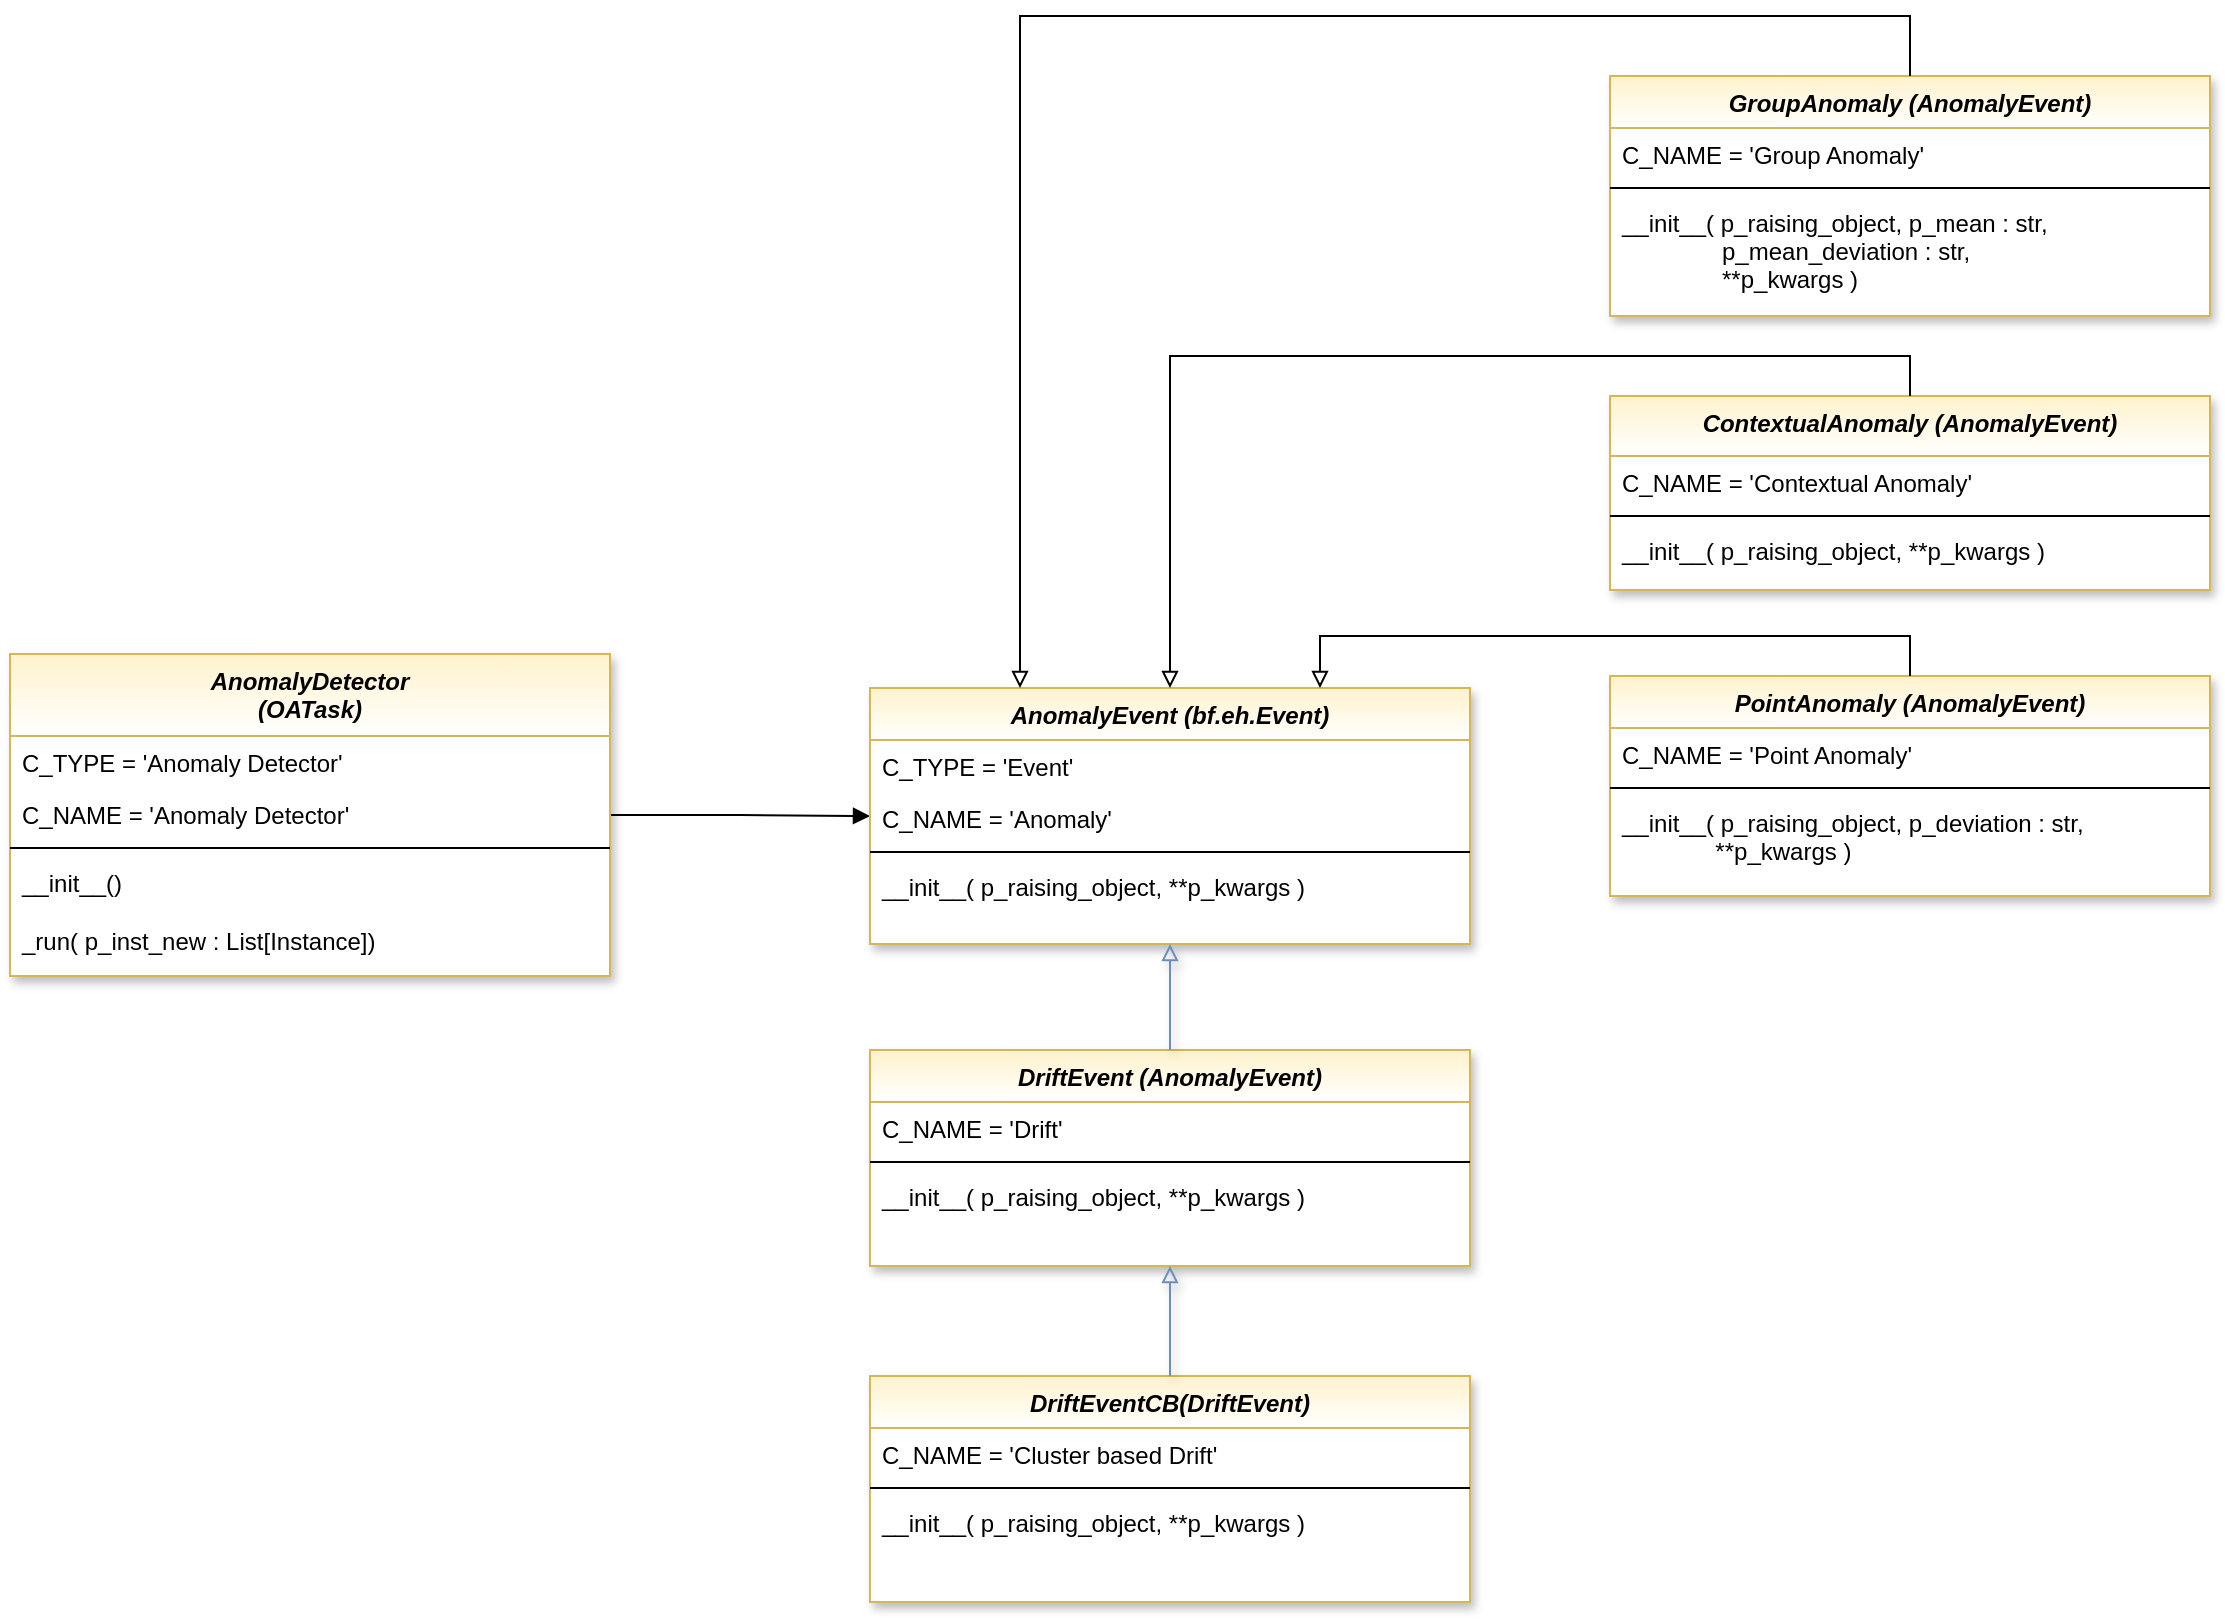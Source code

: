 <mxfile version="21.2.1" type="device">
  <diagram name="Page-1" id="wOZQiYUK6dFvQU5VIt_m">
    <mxGraphModel dx="1434" dy="844" grid="1" gridSize="10" guides="1" tooltips="1" connect="1" arrows="1" fold="1" page="1" pageScale="1" pageWidth="850" pageHeight="1100" math="0" shadow="0">
      <root>
        <mxCell id="0" />
        <mxCell id="1" parent="0" />
        <mxCell id="qyMslexdIPvZ7T2pLc7d-11" style="edgeStyle=orthogonalEdgeStyle;rounded=0;orthogonalLoop=1;jettySize=auto;html=1;fontColor=#0000CC;endArrow=block;endFill=1;" edge="1" parent="1" source="qyMslexdIPvZ7T2pLc7d-12" target="qyMslexdIPvZ7T2pLc7d-18">
          <mxGeometry relative="1" as="geometry" />
        </mxCell>
        <mxCell id="qyMslexdIPvZ7T2pLc7d-12" value="AnomalyDetector&#xa;(OATask)" style="swimlane;fontStyle=3;align=center;verticalAlign=top;childLayout=stackLayout;horizontal=1;startSize=41;horizontalStack=0;resizeParent=1;resizeLast=0;collapsible=1;marginBottom=0;rounded=0;shadow=1;strokeWidth=1;fillColor=#fff2cc;strokeColor=#d6b656;swimlaneFillColor=#ffffff;gradientColor=#ffffff;" vertex="1" parent="1">
          <mxGeometry x="190" y="419" width="300" height="161" as="geometry">
            <mxRectangle x="230" y="140" width="160" height="26" as="alternateBounds" />
          </mxGeometry>
        </mxCell>
        <mxCell id="qyMslexdIPvZ7T2pLc7d-13" value="C_TYPE = &#39;Anomaly Detector&#39;" style="text;align=left;verticalAlign=top;spacingLeft=4;spacingRight=4;overflow=hidden;rotatable=0;points=[[0,0.5],[1,0.5]];portConstraint=eastwest;fontColor=default;" vertex="1" parent="qyMslexdIPvZ7T2pLc7d-12">
          <mxGeometry y="41" width="300" height="26" as="geometry" />
        </mxCell>
        <mxCell id="qyMslexdIPvZ7T2pLc7d-14" value="C_NAME = &#39;Anomaly Detector&#39;" style="text;align=left;verticalAlign=top;spacingLeft=4;spacingRight=4;overflow=hidden;rotatable=0;points=[[0,0.5],[1,0.5]];portConstraint=eastwest;fontColor=default;" vertex="1" parent="qyMslexdIPvZ7T2pLc7d-12">
          <mxGeometry y="67" width="300" height="26" as="geometry" />
        </mxCell>
        <mxCell id="qyMslexdIPvZ7T2pLc7d-15" value="" style="line;html=1;strokeWidth=1;align=left;verticalAlign=middle;spacingTop=-1;spacingLeft=3;spacingRight=3;rotatable=0;labelPosition=right;points=[];portConstraint=eastwest;" vertex="1" parent="qyMslexdIPvZ7T2pLc7d-12">
          <mxGeometry y="93" width="300" height="8" as="geometry" />
        </mxCell>
        <mxCell id="qyMslexdIPvZ7T2pLc7d-16" value="__init__()" style="text;align=left;verticalAlign=top;spacingLeft=4;spacingRight=4;overflow=hidden;rotatable=0;points=[[0,0.5],[1,0.5]];portConstraint=eastwest;fontColor=default;" vertex="1" parent="qyMslexdIPvZ7T2pLc7d-12">
          <mxGeometry y="101" width="300" height="29" as="geometry" />
        </mxCell>
        <mxCell id="qyMslexdIPvZ7T2pLc7d-17" value="_run( p_inst_new : List[Instance])" style="text;align=left;verticalAlign=top;spacingLeft=4;spacingRight=4;overflow=hidden;rotatable=0;points=[[0,0.5],[1,0.5]];portConstraint=eastwest;shadow=1;" vertex="1" parent="qyMslexdIPvZ7T2pLc7d-12">
          <mxGeometry y="130" width="300" height="30" as="geometry" />
        </mxCell>
        <mxCell id="qyMslexdIPvZ7T2pLc7d-18" value="AnomalyEvent (bf.eh.Event)" style="swimlane;fontStyle=3;align=center;verticalAlign=top;childLayout=stackLayout;horizontal=1;startSize=26;horizontalStack=0;resizeParent=1;resizeLast=0;collapsible=1;marginBottom=0;rounded=0;shadow=1;strokeWidth=1;fillColor=#fff2cc;strokeColor=#d6b656;swimlaneFillColor=#ffffff;gradientColor=#ffffff;" vertex="1" parent="1">
          <mxGeometry x="620" y="436" width="300" height="128" as="geometry">
            <mxRectangle x="230" y="140" width="160" height="26" as="alternateBounds" />
          </mxGeometry>
        </mxCell>
        <mxCell id="qyMslexdIPvZ7T2pLc7d-19" value="C_TYPE = &#39;Event&#39;" style="text;align=left;verticalAlign=top;spacingLeft=4;spacingRight=4;overflow=hidden;rotatable=0;points=[[0,0.5],[1,0.5]];portConstraint=eastwest;fontColor=default;" vertex="1" parent="qyMslexdIPvZ7T2pLc7d-18">
          <mxGeometry y="26" width="300" height="26" as="geometry" />
        </mxCell>
        <mxCell id="qyMslexdIPvZ7T2pLc7d-20" value="C_NAME = &#39;Anomaly&#39;" style="text;align=left;verticalAlign=top;spacingLeft=4;spacingRight=4;overflow=hidden;rotatable=0;points=[[0,0.5],[1,0.5]];portConstraint=eastwest;fontColor=default;" vertex="1" parent="qyMslexdIPvZ7T2pLc7d-18">
          <mxGeometry y="52" width="300" height="26" as="geometry" />
        </mxCell>
        <mxCell id="qyMslexdIPvZ7T2pLc7d-21" value="" style="line;html=1;strokeWidth=1;align=left;verticalAlign=middle;spacingTop=-1;spacingLeft=3;spacingRight=3;rotatable=0;labelPosition=right;points=[];portConstraint=eastwest;" vertex="1" parent="qyMslexdIPvZ7T2pLc7d-18">
          <mxGeometry y="78" width="300" height="8" as="geometry" />
        </mxCell>
        <mxCell id="qyMslexdIPvZ7T2pLc7d-22" value="__init__( p_raising_object, **p_kwargs )" style="text;align=left;verticalAlign=top;spacingLeft=4;spacingRight=4;overflow=hidden;rotatable=0;points=[[0,0.5],[1,0.5]];portConstraint=eastwest;" vertex="1" parent="qyMslexdIPvZ7T2pLc7d-18">
          <mxGeometry y="86" width="300" height="28" as="geometry" />
        </mxCell>
        <mxCell id="qyMslexdIPvZ7T2pLc7d-29" value="PointAnomaly (AnomalyEvent)" style="swimlane;fontStyle=3;align=center;verticalAlign=top;childLayout=stackLayout;horizontal=1;startSize=26;horizontalStack=0;resizeParent=1;resizeLast=0;collapsible=1;marginBottom=0;rounded=0;shadow=1;strokeWidth=1;fillColor=#fff2cc;strokeColor=#d6b656;swimlaneFillColor=#ffffff;gradientColor=#ffffff;" vertex="1" parent="1">
          <mxGeometry x="990" y="430" width="300" height="110" as="geometry">
            <mxRectangle x="230" y="140" width="160" height="26" as="alternateBounds" />
          </mxGeometry>
        </mxCell>
        <mxCell id="qyMslexdIPvZ7T2pLc7d-30" value="C_NAME = &#39;Point Anomaly&#39;" style="text;align=left;verticalAlign=top;spacingLeft=4;spacingRight=4;overflow=hidden;rotatable=0;points=[[0,0.5],[1,0.5]];portConstraint=eastwest;fontColor=default;" vertex="1" parent="qyMslexdIPvZ7T2pLc7d-29">
          <mxGeometry y="26" width="300" height="26" as="geometry" />
        </mxCell>
        <mxCell id="qyMslexdIPvZ7T2pLc7d-31" value="" style="line;html=1;strokeWidth=1;align=left;verticalAlign=middle;spacingTop=-1;spacingLeft=3;spacingRight=3;rotatable=0;labelPosition=right;points=[];portConstraint=eastwest;" vertex="1" parent="qyMslexdIPvZ7T2pLc7d-29">
          <mxGeometry y="52" width="300" height="8" as="geometry" />
        </mxCell>
        <mxCell id="qyMslexdIPvZ7T2pLc7d-32" value="__init__( p_raising_object, p_deviation : str,&#xa;               **p_kwargs )" style="text;align=left;verticalAlign=top;spacingLeft=4;spacingRight=4;overflow=hidden;rotatable=0;points=[[0,0.5],[1,0.5]];portConstraint=eastwest;" vertex="1" parent="qyMslexdIPvZ7T2pLc7d-29">
          <mxGeometry y="60" width="300" height="40" as="geometry" />
        </mxCell>
        <mxCell id="qyMslexdIPvZ7T2pLc7d-33" value="DriftEvent (AnomalyEvent)" style="swimlane;fontStyle=3;align=center;verticalAlign=top;childLayout=stackLayout;horizontal=1;startSize=26;horizontalStack=0;resizeParent=1;resizeLast=0;collapsible=1;marginBottom=0;rounded=0;shadow=1;strokeWidth=1;fillColor=#fff2cc;strokeColor=#d6b656;swimlaneFillColor=#ffffff;gradientColor=#ffffff;" vertex="1" parent="1">
          <mxGeometry x="620" y="617" width="300" height="108" as="geometry">
            <mxRectangle x="230" y="140" width="160" height="26" as="alternateBounds" />
          </mxGeometry>
        </mxCell>
        <mxCell id="qyMslexdIPvZ7T2pLc7d-34" value="C_NAME = &#39;Drift&#39;" style="text;align=left;verticalAlign=top;spacingLeft=4;spacingRight=4;overflow=hidden;rotatable=0;points=[[0,0.5],[1,0.5]];portConstraint=eastwest;fontColor=default;" vertex="1" parent="qyMslexdIPvZ7T2pLc7d-33">
          <mxGeometry y="26" width="300" height="26" as="geometry" />
        </mxCell>
        <mxCell id="qyMslexdIPvZ7T2pLc7d-35" value="" style="line;html=1;strokeWidth=1;align=left;verticalAlign=middle;spacingTop=-1;spacingLeft=3;spacingRight=3;rotatable=0;labelPosition=right;points=[];portConstraint=eastwest;" vertex="1" parent="qyMslexdIPvZ7T2pLc7d-33">
          <mxGeometry y="52" width="300" height="8" as="geometry" />
        </mxCell>
        <mxCell id="qyMslexdIPvZ7T2pLc7d-36" value="__init__( p_raising_object, **p_kwargs )" style="text;align=left;verticalAlign=top;spacingLeft=4;spacingRight=4;overflow=hidden;rotatable=0;points=[[0,0.5],[1,0.5]];portConstraint=eastwest;" vertex="1" parent="qyMslexdIPvZ7T2pLc7d-33">
          <mxGeometry y="60" width="300" height="28" as="geometry" />
        </mxCell>
        <mxCell id="qyMslexdIPvZ7T2pLc7d-37" style="edgeStyle=orthogonalEdgeStyle;rounded=0;orthogonalLoop=1;jettySize=auto;html=1;fontColor=default;endArrow=block;endFill=0;exitX=0.5;exitY=0;exitDx=0;exitDy=0;entryX=0.5;entryY=1;entryDx=0;entryDy=0;fontSize=12;verticalAlign=top;fillColor=#dae8fc;strokeColor=#6c8ebf;fontStyle=3;startSize=26;shadow=1;strokeWidth=1;gradientColor=#ffffff;swimlaneFillColor=#ffffff;" edge="1" parent="1" source="qyMslexdIPvZ7T2pLc7d-33" target="qyMslexdIPvZ7T2pLc7d-18">
          <mxGeometry relative="1" as="geometry">
            <mxPoint x="780" y="600" as="targetPoint" />
            <Array as="points">
              <mxPoint x="770" y="610" />
              <mxPoint x="770" y="610" />
            </Array>
            <mxPoint x="1160" y="520" as="sourcePoint" />
          </mxGeometry>
        </mxCell>
        <mxCell id="qyMslexdIPvZ7T2pLc7d-38" value="DriftEventCB(DriftEvent)" style="swimlane;fontStyle=3;align=center;verticalAlign=top;childLayout=stackLayout;horizontal=1;startSize=26;horizontalStack=0;resizeParent=1;resizeLast=0;collapsible=1;marginBottom=0;rounded=0;shadow=1;strokeWidth=1;fillColor=#fff2cc;strokeColor=#d6b656;swimlaneFillColor=#ffffff;gradientColor=#ffffff;" vertex="1" parent="1">
          <mxGeometry x="620" y="780" width="300" height="113" as="geometry">
            <mxRectangle x="230" y="140" width="160" height="26" as="alternateBounds" />
          </mxGeometry>
        </mxCell>
        <mxCell id="qyMslexdIPvZ7T2pLc7d-39" value="C_NAME = &#39;Cluster based Drift&#39;" style="text;align=left;verticalAlign=top;spacingLeft=4;spacingRight=4;overflow=hidden;rotatable=0;points=[[0,0.5],[1,0.5]];portConstraint=eastwest;fontColor=default;" vertex="1" parent="qyMslexdIPvZ7T2pLc7d-38">
          <mxGeometry y="26" width="300" height="26" as="geometry" />
        </mxCell>
        <mxCell id="qyMslexdIPvZ7T2pLc7d-40" value="" style="line;html=1;strokeWidth=1;align=left;verticalAlign=middle;spacingTop=-1;spacingLeft=3;spacingRight=3;rotatable=0;labelPosition=right;points=[];portConstraint=eastwest;" vertex="1" parent="qyMslexdIPvZ7T2pLc7d-38">
          <mxGeometry y="52" width="300" height="8" as="geometry" />
        </mxCell>
        <mxCell id="qyMslexdIPvZ7T2pLc7d-41" value="__init__( p_raising_object, **p_kwargs )" style="text;align=left;verticalAlign=top;spacingLeft=4;spacingRight=4;overflow=hidden;rotatable=0;points=[[0,0.5],[1,0.5]];portConstraint=eastwest;" vertex="1" parent="qyMslexdIPvZ7T2pLc7d-38">
          <mxGeometry y="60" width="300" height="28" as="geometry" />
        </mxCell>
        <mxCell id="qyMslexdIPvZ7T2pLc7d-42" value="GroupAnomaly (AnomalyEvent)" style="swimlane;fontStyle=3;align=center;verticalAlign=top;childLayout=stackLayout;horizontal=1;startSize=26;horizontalStack=0;resizeParent=1;resizeLast=0;collapsible=1;marginBottom=0;rounded=0;shadow=1;strokeWidth=1;fillColor=#fff2cc;strokeColor=#d6b656;swimlaneFillColor=#ffffff;gradientColor=#ffffff;" vertex="1" parent="1">
          <mxGeometry x="990" y="130" width="300" height="120" as="geometry">
            <mxRectangle x="230" y="140" width="160" height="26" as="alternateBounds" />
          </mxGeometry>
        </mxCell>
        <mxCell id="qyMslexdIPvZ7T2pLc7d-43" value="C_NAME = &#39;Group Anomaly&#39;" style="text;align=left;verticalAlign=top;spacingLeft=4;spacingRight=4;overflow=hidden;rotatable=0;points=[[0,0.5],[1,0.5]];portConstraint=eastwest;fontColor=default;" vertex="1" parent="qyMslexdIPvZ7T2pLc7d-42">
          <mxGeometry y="26" width="300" height="26" as="geometry" />
        </mxCell>
        <mxCell id="qyMslexdIPvZ7T2pLc7d-44" value="" style="line;html=1;strokeWidth=1;align=left;verticalAlign=middle;spacingTop=-1;spacingLeft=3;spacingRight=3;rotatable=0;labelPosition=right;points=[];portConstraint=eastwest;" vertex="1" parent="qyMslexdIPvZ7T2pLc7d-42">
          <mxGeometry y="52" width="300" height="8" as="geometry" />
        </mxCell>
        <mxCell id="qyMslexdIPvZ7T2pLc7d-45" value="__init__( p_raising_object, p_mean : str,&#xa;               p_mean_deviation : str,&#xa;               **p_kwargs )" style="text;align=left;verticalAlign=top;spacingLeft=4;spacingRight=4;overflow=hidden;rotatable=0;points=[[0,0.5],[1,0.5]];portConstraint=eastwest;" vertex="1" parent="qyMslexdIPvZ7T2pLc7d-42">
          <mxGeometry y="60" width="300" height="50" as="geometry" />
        </mxCell>
        <mxCell id="qyMslexdIPvZ7T2pLc7d-46" value="ContextualAnomaly (AnomalyEvent)" style="swimlane;fontStyle=3;align=center;verticalAlign=top;childLayout=stackLayout;horizontal=1;startSize=30;horizontalStack=0;resizeParent=1;resizeLast=0;collapsible=1;marginBottom=0;rounded=0;shadow=1;strokeWidth=1;fillColor=#fff2cc;strokeColor=#d6b656;swimlaneFillColor=#ffffff;gradientColor=#ffffff;" vertex="1" parent="1">
          <mxGeometry x="990" y="290" width="300" height="97" as="geometry">
            <mxRectangle x="230" y="140" width="160" height="26" as="alternateBounds" />
          </mxGeometry>
        </mxCell>
        <mxCell id="qyMslexdIPvZ7T2pLc7d-47" value="C_NAME = &#39;Contextual Anomaly&#39;" style="text;align=left;verticalAlign=top;spacingLeft=4;spacingRight=4;overflow=hidden;rotatable=0;points=[[0,0.5],[1,0.5]];portConstraint=eastwest;fontColor=default;" vertex="1" parent="qyMslexdIPvZ7T2pLc7d-46">
          <mxGeometry y="30" width="300" height="26" as="geometry" />
        </mxCell>
        <mxCell id="qyMslexdIPvZ7T2pLc7d-48" value="" style="line;html=1;strokeWidth=1;align=left;verticalAlign=middle;spacingTop=-1;spacingLeft=3;spacingRight=3;rotatable=0;labelPosition=right;points=[];portConstraint=eastwest;" vertex="1" parent="qyMslexdIPvZ7T2pLc7d-46">
          <mxGeometry y="56" width="300" height="8" as="geometry" />
        </mxCell>
        <mxCell id="qyMslexdIPvZ7T2pLc7d-49" value="__init__( p_raising_object, **p_kwargs )" style="text;align=left;verticalAlign=top;spacingLeft=4;spacingRight=4;overflow=hidden;rotatable=0;points=[[0,0.5],[1,0.5]];portConstraint=eastwest;" vertex="1" parent="qyMslexdIPvZ7T2pLc7d-46">
          <mxGeometry y="64" width="300" height="30" as="geometry" />
        </mxCell>
        <mxCell id="qyMslexdIPvZ7T2pLc7d-50" style="edgeStyle=orthogonalEdgeStyle;rounded=0;orthogonalLoop=1;jettySize=auto;html=1;fontColor=#0000FF;endArrow=block;endFill=0;entryX=0.25;entryY=0;entryDx=0;entryDy=0;exitX=0.5;exitY=0;exitDx=0;exitDy=0;" edge="1" parent="1" source="qyMslexdIPvZ7T2pLc7d-42" target="qyMslexdIPvZ7T2pLc7d-18">
          <mxGeometry relative="1" as="geometry">
            <mxPoint x="720" y="210" as="targetPoint" />
            <Array as="points">
              <mxPoint x="1140" y="100" />
              <mxPoint x="695" y="100" />
            </Array>
            <mxPoint x="720" y="360" as="sourcePoint" />
          </mxGeometry>
        </mxCell>
        <mxCell id="qyMslexdIPvZ7T2pLc7d-51" style="edgeStyle=orthogonalEdgeStyle;rounded=0;orthogonalLoop=1;jettySize=auto;html=1;fontColor=#0000FF;endArrow=block;endFill=0;entryX=0.5;entryY=0;entryDx=0;entryDy=0;exitX=0.5;exitY=0;exitDx=0;exitDy=0;" edge="1" parent="1" source="qyMslexdIPvZ7T2pLc7d-46" target="qyMslexdIPvZ7T2pLc7d-18">
          <mxGeometry relative="1" as="geometry">
            <mxPoint x="780" y="160" as="targetPoint" />
            <Array as="points">
              <mxPoint x="1140" y="270" />
              <mxPoint x="770" y="270" />
            </Array>
            <mxPoint x="780" y="310" as="sourcePoint" />
          </mxGeometry>
        </mxCell>
        <mxCell id="qyMslexdIPvZ7T2pLc7d-52" style="edgeStyle=orthogonalEdgeStyle;rounded=0;orthogonalLoop=1;jettySize=auto;html=1;fontColor=#0000FF;endArrow=block;endFill=0;entryX=0.75;entryY=0;entryDx=0;entryDy=0;exitX=0.5;exitY=0;exitDx=0;exitDy=0;" edge="1" parent="1" source="qyMslexdIPvZ7T2pLc7d-29" target="qyMslexdIPvZ7T2pLc7d-18">
          <mxGeometry relative="1" as="geometry">
            <mxPoint x="890" y="240" as="targetPoint" />
            <Array as="points">
              <mxPoint x="1140" y="410" />
              <mxPoint x="845" y="410" />
            </Array>
            <mxPoint x="890" y="390" as="sourcePoint" />
          </mxGeometry>
        </mxCell>
        <mxCell id="qyMslexdIPvZ7T2pLc7d-53" style="edgeStyle=orthogonalEdgeStyle;rounded=0;orthogonalLoop=1;jettySize=auto;html=1;fontColor=default;endArrow=block;endFill=0;entryX=0.5;entryY=1;entryDx=0;entryDy=0;fontSize=12;verticalAlign=top;fillColor=#dae8fc;strokeColor=#6c8ebf;fontStyle=3;startSize=26;shadow=1;strokeWidth=1;gradientColor=#ffffff;swimlaneFillColor=#ffffff;" edge="1" parent="1" target="qyMslexdIPvZ7T2pLc7d-33">
          <mxGeometry relative="1" as="geometry">
            <mxPoint x="769.33" y="790" as="targetPoint" />
            <Array as="points">
              <mxPoint x="770" y="725" />
              <mxPoint x="770" y="725" />
            </Array>
            <mxPoint x="770" y="780" as="sourcePoint" />
          </mxGeometry>
        </mxCell>
      </root>
    </mxGraphModel>
  </diagram>
</mxfile>
